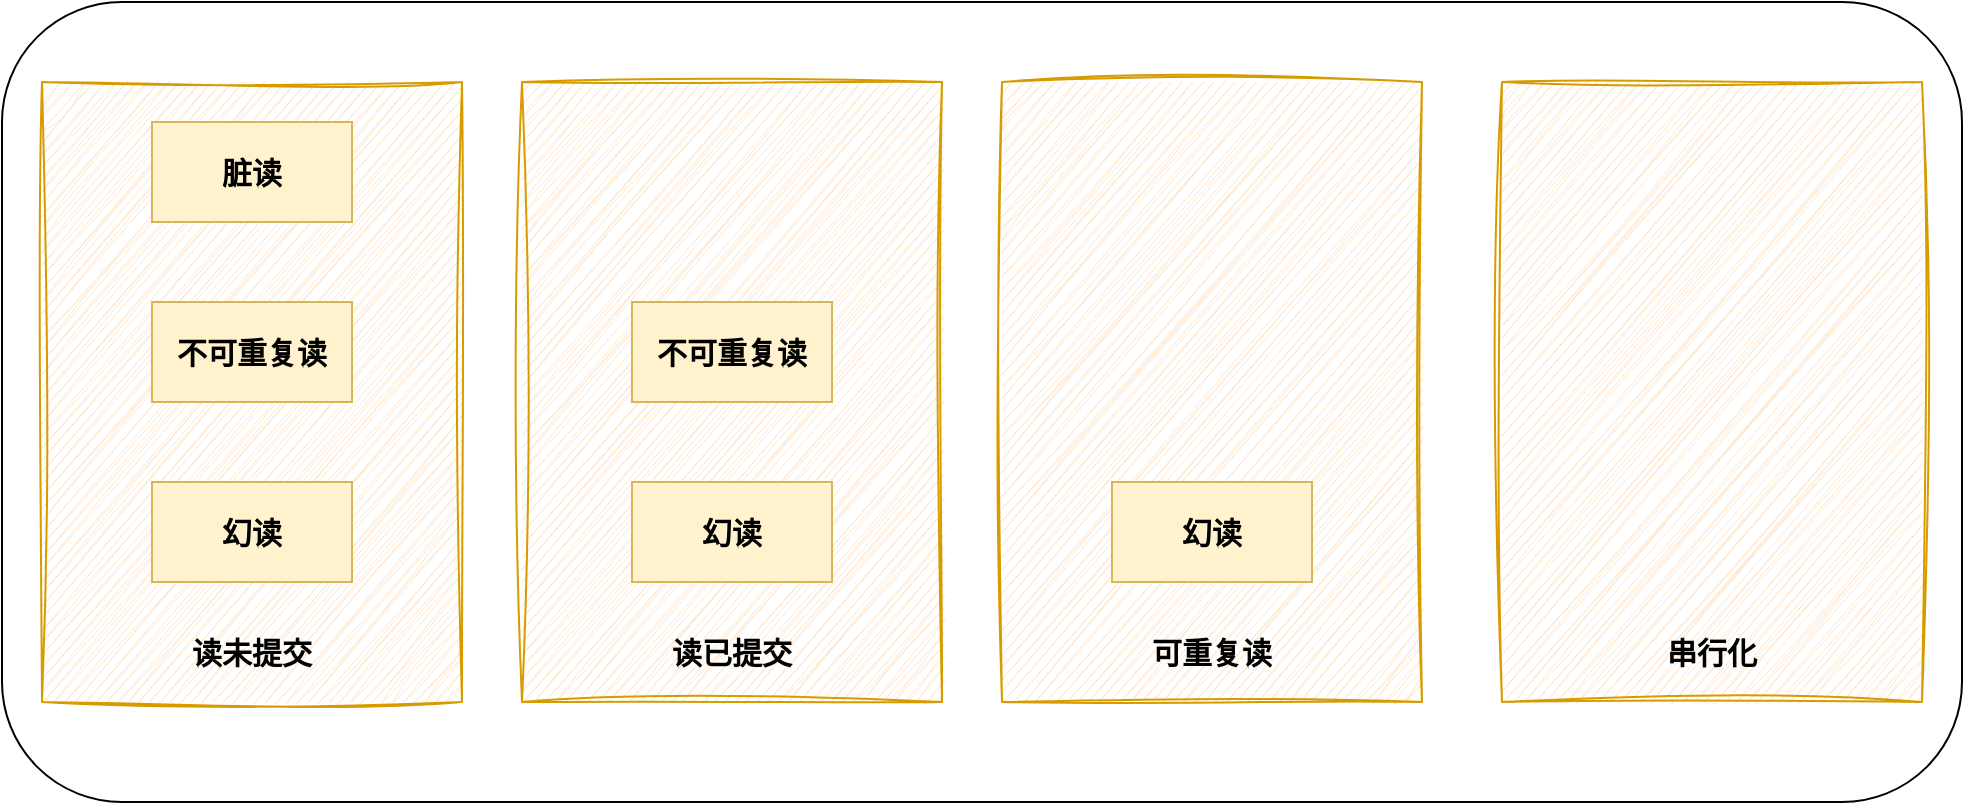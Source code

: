 <mxfile version="21.0.6" type="github">
  <diagram name="第 1 页" id="9IShKYj2As8zD5tRc6h8">
    <mxGraphModel dx="1366" dy="836" grid="1" gridSize="10" guides="1" tooltips="1" connect="1" arrows="1" fold="1" page="1" pageScale="1" pageWidth="827" pageHeight="1169" math="0" shadow="0">
      <root>
        <mxCell id="0" />
        <mxCell id="1" parent="0" />
        <mxCell id="e2t_mUOgUBOyiVM4Sfsu-24" value="" style="rounded=1;whiteSpace=wrap;html=1;" vertex="1" parent="1">
          <mxGeometry x="20" y="140" width="980" height="400" as="geometry" />
        </mxCell>
        <mxCell id="e2t_mUOgUBOyiVM4Sfsu-15" value="" style="group" vertex="1" connectable="0" parent="1">
          <mxGeometry x="40" y="180" width="210" height="310" as="geometry" />
        </mxCell>
        <mxCell id="e2t_mUOgUBOyiVM4Sfsu-5" value="" style="rounded=0;whiteSpace=wrap;html=1;shadow=0;fillColor=#ffe6cc;strokeColor=#d79b00;glass=0;sketch=1;curveFitting=1;jiggle=2;" vertex="1" parent="e2t_mUOgUBOyiVM4Sfsu-15">
          <mxGeometry width="210" height="310" as="geometry" />
        </mxCell>
        <mxCell id="e2t_mUOgUBOyiVM4Sfsu-1" value="&lt;b&gt;&lt;font style=&quot;font-size: 15px;&quot;&gt;脏读&lt;/font&gt;&lt;/b&gt;" style="rounded=0;whiteSpace=wrap;html=1;fillColor=#fff2cc;strokeColor=#d6b656;" vertex="1" parent="e2t_mUOgUBOyiVM4Sfsu-15">
          <mxGeometry x="55" y="20" width="100" height="50" as="geometry" />
        </mxCell>
        <mxCell id="e2t_mUOgUBOyiVM4Sfsu-2" value="&lt;b&gt;&lt;font style=&quot;font-size: 15px;&quot;&gt;不可重复读&lt;/font&gt;&lt;/b&gt;" style="rounded=0;whiteSpace=wrap;html=1;fillColor=#fff2cc;strokeColor=#d6b656;" vertex="1" parent="e2t_mUOgUBOyiVM4Sfsu-15">
          <mxGeometry x="55" y="110" width="100" height="50" as="geometry" />
        </mxCell>
        <mxCell id="e2t_mUOgUBOyiVM4Sfsu-3" value="&lt;b&gt;&lt;font style=&quot;font-size: 15px;&quot;&gt;幻读&lt;/font&gt;&lt;/b&gt;" style="rounded=0;whiteSpace=wrap;html=1;fillColor=#fff2cc;strokeColor=#d6b656;" vertex="1" parent="e2t_mUOgUBOyiVM4Sfsu-15">
          <mxGeometry x="55" y="200" width="100" height="50" as="geometry" />
        </mxCell>
        <mxCell id="e2t_mUOgUBOyiVM4Sfsu-4" value="&lt;font style=&quot;font-size: 15px;&quot;&gt;&lt;b&gt;读未提交&lt;/b&gt;&lt;/font&gt;" style="text;html=1;strokeColor=none;fillColor=none;align=center;verticalAlign=middle;whiteSpace=wrap;rounded=0;" vertex="1" parent="e2t_mUOgUBOyiVM4Sfsu-15">
          <mxGeometry x="65" y="270" width="80" height="30" as="geometry" />
        </mxCell>
        <mxCell id="e2t_mUOgUBOyiVM4Sfsu-16" value="" style="group" vertex="1" connectable="0" parent="1">
          <mxGeometry x="280" y="180" width="210" height="310" as="geometry" />
        </mxCell>
        <mxCell id="e2t_mUOgUBOyiVM4Sfsu-6" value="" style="rounded=0;whiteSpace=wrap;html=1;shadow=0;fillColor=#ffe6cc;strokeColor=#d79b00;glass=0;sketch=1;curveFitting=1;jiggle=2;" vertex="1" parent="e2t_mUOgUBOyiVM4Sfsu-16">
          <mxGeometry width="210" height="310" as="geometry" />
        </mxCell>
        <mxCell id="e2t_mUOgUBOyiVM4Sfsu-7" value="&lt;b&gt;&lt;font style=&quot;font-size: 15px;&quot;&gt;不可重复读&lt;/font&gt;&lt;/b&gt;" style="rounded=0;whiteSpace=wrap;html=1;fillColor=#fff2cc;strokeColor=#d6b656;" vertex="1" parent="e2t_mUOgUBOyiVM4Sfsu-16">
          <mxGeometry x="55" y="110" width="100" height="50" as="geometry" />
        </mxCell>
        <mxCell id="e2t_mUOgUBOyiVM4Sfsu-8" value="&lt;b&gt;&lt;font style=&quot;font-size: 15px;&quot;&gt;幻读&lt;/font&gt;&lt;/b&gt;" style="rounded=0;whiteSpace=wrap;html=1;fillColor=#fff2cc;strokeColor=#d6b656;" vertex="1" parent="e2t_mUOgUBOyiVM4Sfsu-16">
          <mxGeometry x="55" y="200" width="100" height="50" as="geometry" />
        </mxCell>
        <mxCell id="e2t_mUOgUBOyiVM4Sfsu-9" value="&lt;font style=&quot;font-size: 15px;&quot;&gt;&lt;b&gt;读已提交&lt;/b&gt;&lt;/font&gt;" style="text;html=1;strokeColor=none;fillColor=none;align=center;verticalAlign=middle;whiteSpace=wrap;rounded=0;" vertex="1" parent="e2t_mUOgUBOyiVM4Sfsu-16">
          <mxGeometry x="65" y="270" width="80" height="30" as="geometry" />
        </mxCell>
        <mxCell id="e2t_mUOgUBOyiVM4Sfsu-19" value="" style="group" vertex="1" connectable="0" parent="1">
          <mxGeometry x="520" y="180" width="210" height="310" as="geometry" />
        </mxCell>
        <mxCell id="e2t_mUOgUBOyiVM4Sfsu-11" value="" style="rounded=0;whiteSpace=wrap;html=1;shadow=0;fillColor=#ffe6cc;strokeColor=#d79b00;glass=0;sketch=1;curveFitting=1;jiggle=2;" vertex="1" parent="e2t_mUOgUBOyiVM4Sfsu-19">
          <mxGeometry width="210" height="310" as="geometry" />
        </mxCell>
        <mxCell id="e2t_mUOgUBOyiVM4Sfsu-13" value="&lt;b&gt;&lt;font style=&quot;font-size: 15px;&quot;&gt;幻读&lt;/font&gt;&lt;/b&gt;" style="rounded=0;whiteSpace=wrap;html=1;fillColor=#fff2cc;strokeColor=#d6b656;" vertex="1" parent="e2t_mUOgUBOyiVM4Sfsu-19">
          <mxGeometry x="55" y="200" width="100" height="50" as="geometry" />
        </mxCell>
        <mxCell id="e2t_mUOgUBOyiVM4Sfsu-14" value="&lt;font style=&quot;font-size: 15px;&quot;&gt;&lt;b&gt;可重复读&lt;/b&gt;&lt;/font&gt;" style="text;html=1;strokeColor=none;fillColor=none;align=center;verticalAlign=middle;whiteSpace=wrap;rounded=0;" vertex="1" parent="e2t_mUOgUBOyiVM4Sfsu-19">
          <mxGeometry x="65" y="270" width="80" height="30" as="geometry" />
        </mxCell>
        <mxCell id="e2t_mUOgUBOyiVM4Sfsu-20" value="" style="group" vertex="1" connectable="0" parent="1">
          <mxGeometry x="770" y="180" width="210" height="310" as="geometry" />
        </mxCell>
        <mxCell id="e2t_mUOgUBOyiVM4Sfsu-21" value="" style="rounded=0;whiteSpace=wrap;html=1;shadow=0;fillColor=#ffe6cc;strokeColor=#d79b00;glass=0;sketch=1;curveFitting=1;jiggle=2;" vertex="1" parent="e2t_mUOgUBOyiVM4Sfsu-20">
          <mxGeometry width="210" height="310" as="geometry" />
        </mxCell>
        <mxCell id="e2t_mUOgUBOyiVM4Sfsu-23" value="&lt;font style=&quot;font-size: 15px;&quot;&gt;&lt;b&gt;串行化&lt;/b&gt;&lt;/font&gt;" style="text;html=1;strokeColor=none;fillColor=none;align=center;verticalAlign=middle;whiteSpace=wrap;rounded=0;" vertex="1" parent="e2t_mUOgUBOyiVM4Sfsu-20">
          <mxGeometry x="65" y="270" width="80" height="30" as="geometry" />
        </mxCell>
      </root>
    </mxGraphModel>
  </diagram>
</mxfile>
